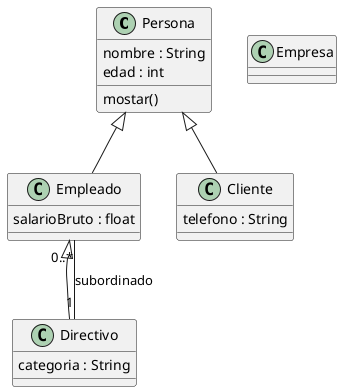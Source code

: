 @startuml
'https://plantuml.com/class-diagram
'esto es un comentario (con una comilla simple al principio)
'esto es la plantilla del IntelliJ
'abstract class AbstractList
'abstract AbstractCollection
'interface List
'interface Collection

'List <|-- AbstractList
'Collection <|-- AbstractCollection

'Collection <|- List
'AbstractCollection <|- AbstractList
'AbstractList <|-- ArrayList

'class ArrayList {
'Object[] elementData
'size()
'}

'enum TimeUnit {
'DAYS
'HOURS
'MINUTES
'}
' Ejercicio empresa empleado cliente
class Persona {
nombre : String
edad : int
'esto es una clase:
mostar()
}

class Empleado {
salarioBruto : float

}

class Directivo {
categoria : String
}

class Cliente {
telefono : String
}

class Empresa {
}

'Esto significa que el Objeto Empleado/Cliente hereda los atributos de Persona
'Empleado y Cliente son clases hermanas pero dicen cosas distintas
Persona <|-- Empleado
Persona <|-- Cliente
'Esto seria pintar la recursividad:
Empleado <|-- Directivo
'Esto es para marcar las relaciones en esta caso esto seria de 1 a 1 y de 0 a N
'Es decir, un empleado puede ser un directivo y un directivo puede tener 0 o n empleados
Directivo "1" -- "0..*" Empleado : subordinado

'enum TimeUnit {
'DAYS
'HOURS
'MINUTES
'}

@enduml